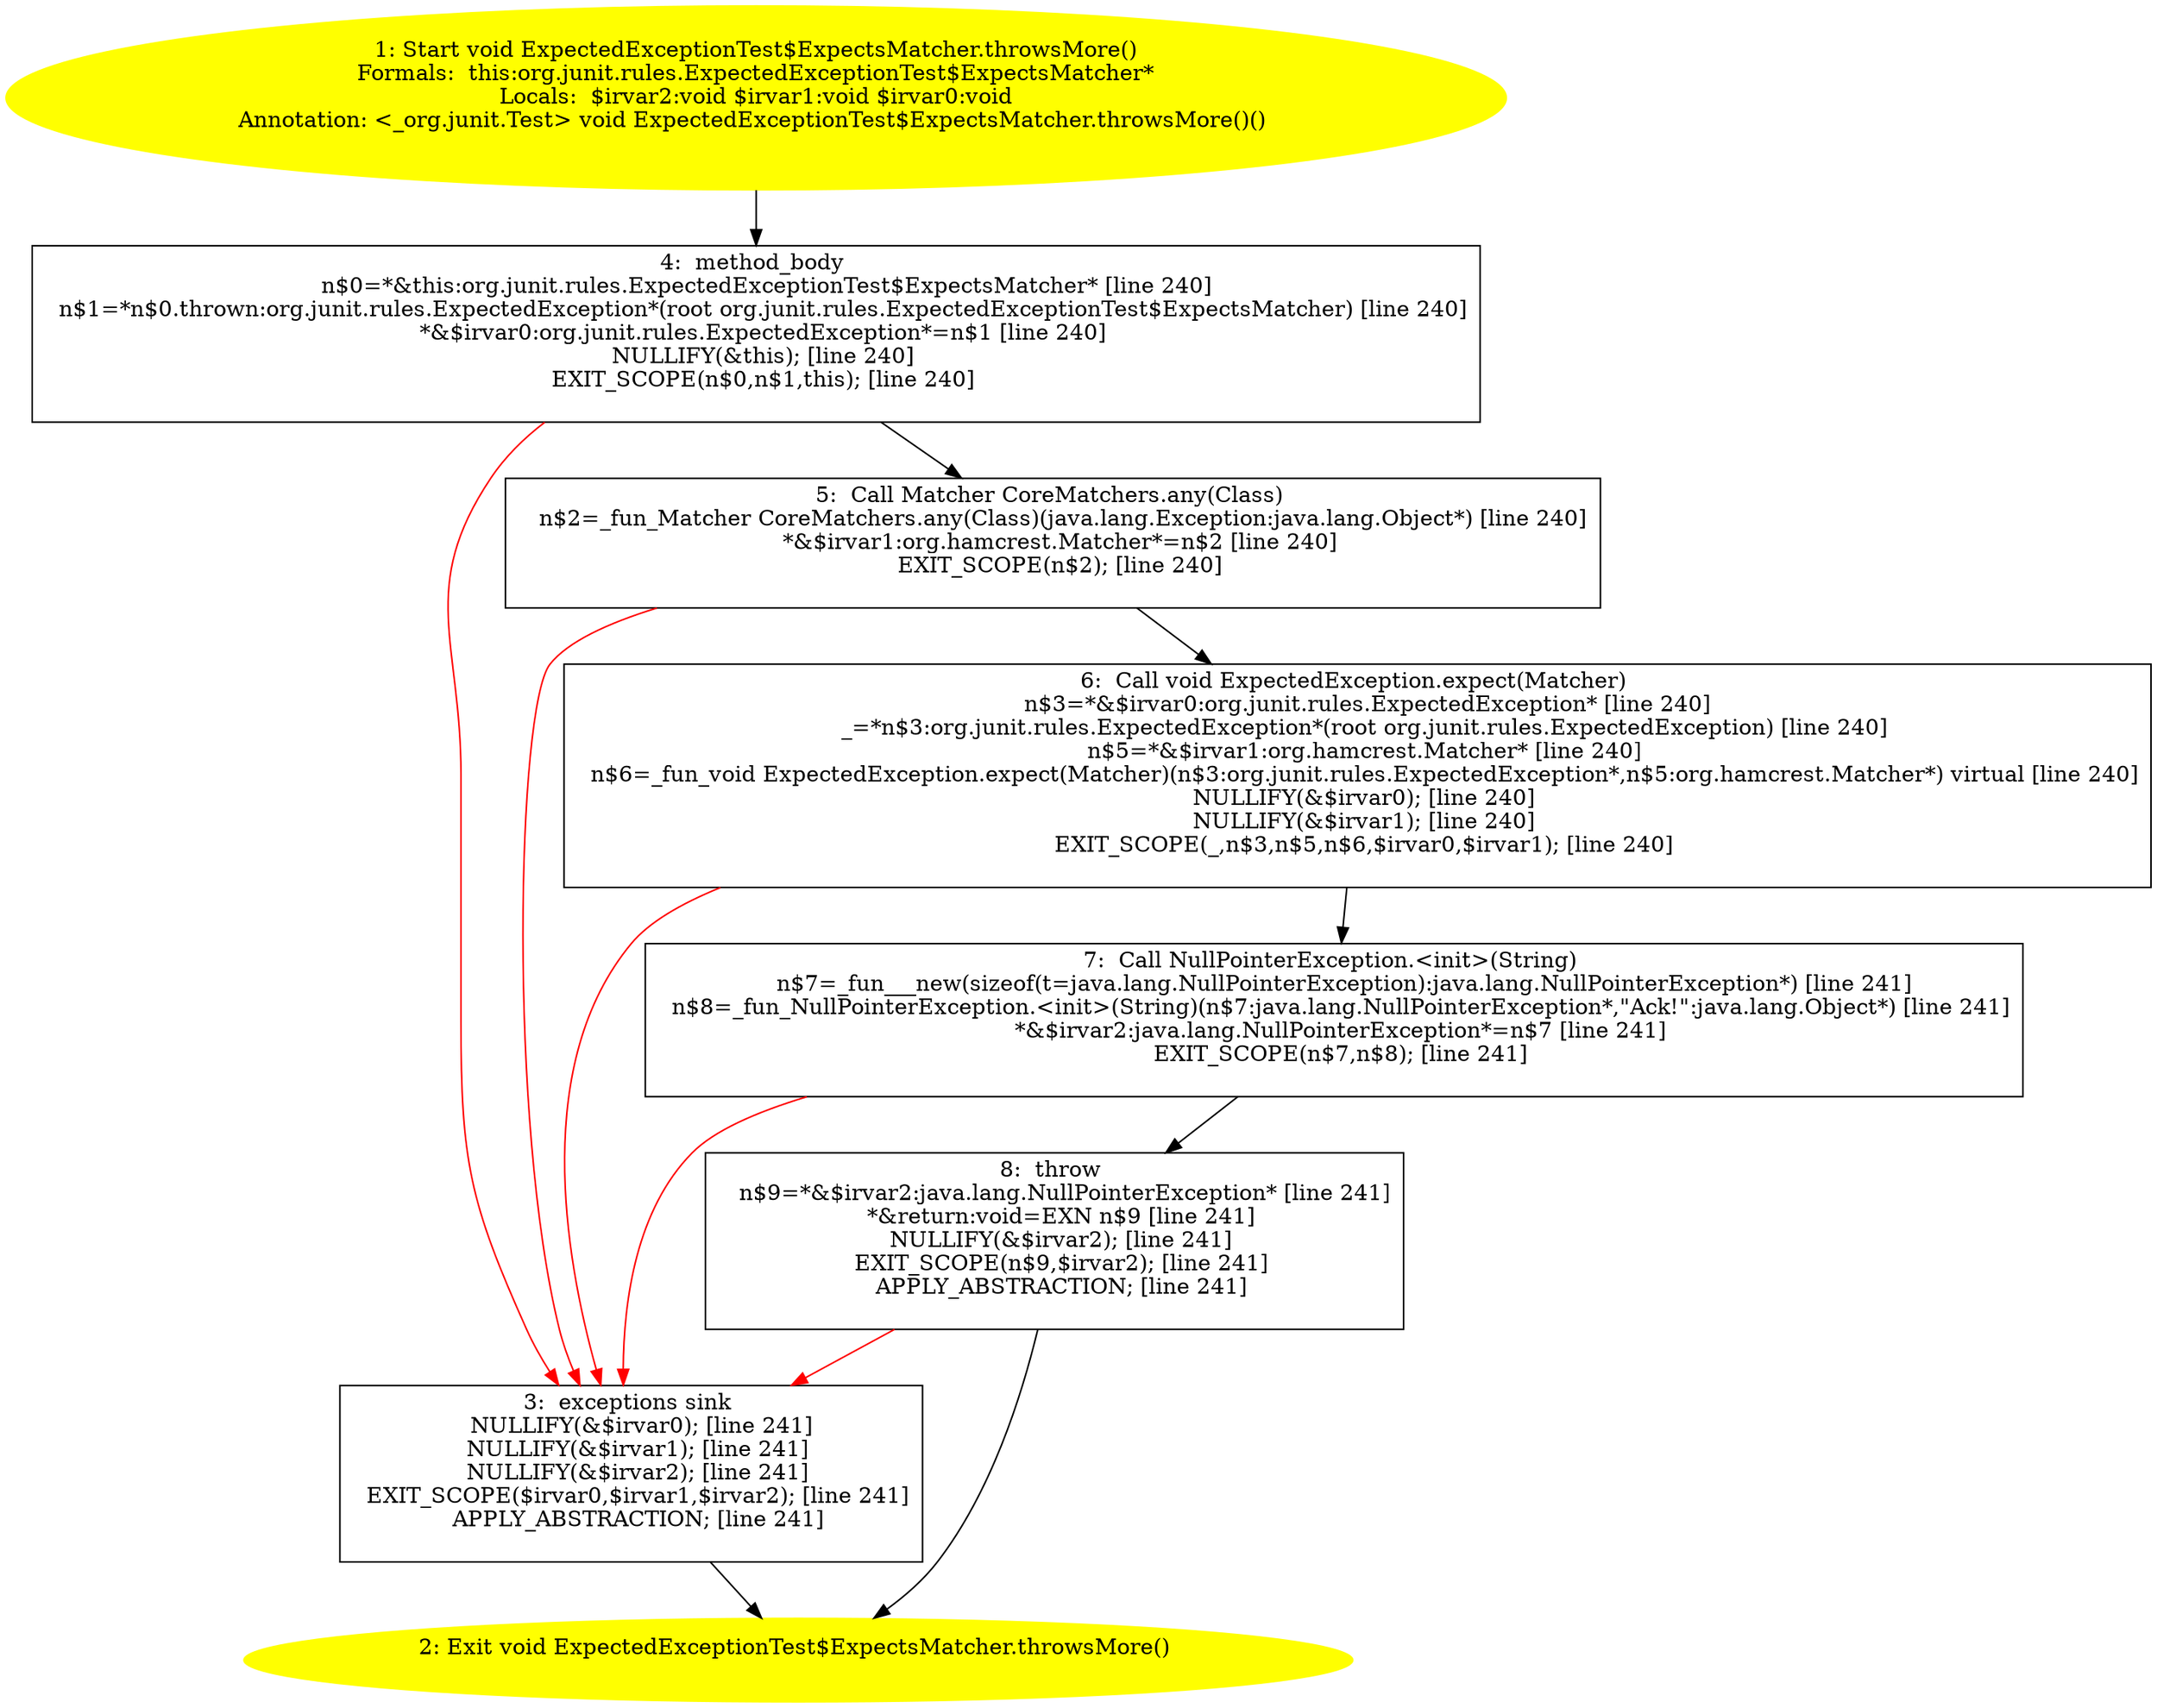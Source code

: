 /* @generated */
digraph cfg {
"org.junit.rules.ExpectedExceptionTest$ExpectsMatcher.throwsMore():void.b532b09ec21a4e6185dca6618ad1f035_1" [label="1: Start void ExpectedExceptionTest$ExpectsMatcher.throwsMore()\nFormals:  this:org.junit.rules.ExpectedExceptionTest$ExpectsMatcher*\nLocals:  $irvar2:void $irvar1:void $irvar0:void\nAnnotation: <_org.junit.Test> void ExpectedExceptionTest$ExpectsMatcher.throwsMore()() \n  " color=yellow style=filled]
	

	 "org.junit.rules.ExpectedExceptionTest$ExpectsMatcher.throwsMore():void.b532b09ec21a4e6185dca6618ad1f035_1" -> "org.junit.rules.ExpectedExceptionTest$ExpectsMatcher.throwsMore():void.b532b09ec21a4e6185dca6618ad1f035_4" ;
"org.junit.rules.ExpectedExceptionTest$ExpectsMatcher.throwsMore():void.b532b09ec21a4e6185dca6618ad1f035_2" [label="2: Exit void ExpectedExceptionTest$ExpectsMatcher.throwsMore() \n  " color=yellow style=filled]
	

"org.junit.rules.ExpectedExceptionTest$ExpectsMatcher.throwsMore():void.b532b09ec21a4e6185dca6618ad1f035_3" [label="3:  exceptions sink \n   NULLIFY(&$irvar0); [line 241]\n  NULLIFY(&$irvar1); [line 241]\n  NULLIFY(&$irvar2); [line 241]\n  EXIT_SCOPE($irvar0,$irvar1,$irvar2); [line 241]\n  APPLY_ABSTRACTION; [line 241]\n " shape="box"]
	

	 "org.junit.rules.ExpectedExceptionTest$ExpectsMatcher.throwsMore():void.b532b09ec21a4e6185dca6618ad1f035_3" -> "org.junit.rules.ExpectedExceptionTest$ExpectsMatcher.throwsMore():void.b532b09ec21a4e6185dca6618ad1f035_2" ;
"org.junit.rules.ExpectedExceptionTest$ExpectsMatcher.throwsMore():void.b532b09ec21a4e6185dca6618ad1f035_4" [label="4:  method_body \n   n$0=*&this:org.junit.rules.ExpectedExceptionTest$ExpectsMatcher* [line 240]\n  n$1=*n$0.thrown:org.junit.rules.ExpectedException*(root org.junit.rules.ExpectedExceptionTest$ExpectsMatcher) [line 240]\n  *&$irvar0:org.junit.rules.ExpectedException*=n$1 [line 240]\n  NULLIFY(&this); [line 240]\n  EXIT_SCOPE(n$0,n$1,this); [line 240]\n " shape="box"]
	

	 "org.junit.rules.ExpectedExceptionTest$ExpectsMatcher.throwsMore():void.b532b09ec21a4e6185dca6618ad1f035_4" -> "org.junit.rules.ExpectedExceptionTest$ExpectsMatcher.throwsMore():void.b532b09ec21a4e6185dca6618ad1f035_5" ;
	 "org.junit.rules.ExpectedExceptionTest$ExpectsMatcher.throwsMore():void.b532b09ec21a4e6185dca6618ad1f035_4" -> "org.junit.rules.ExpectedExceptionTest$ExpectsMatcher.throwsMore():void.b532b09ec21a4e6185dca6618ad1f035_3" [color="red" ];
"org.junit.rules.ExpectedExceptionTest$ExpectsMatcher.throwsMore():void.b532b09ec21a4e6185dca6618ad1f035_5" [label="5:  Call Matcher CoreMatchers.any(Class) \n   n$2=_fun_Matcher CoreMatchers.any(Class)(java.lang.Exception:java.lang.Object*) [line 240]\n  *&$irvar1:org.hamcrest.Matcher*=n$2 [line 240]\n  EXIT_SCOPE(n$2); [line 240]\n " shape="box"]
	

	 "org.junit.rules.ExpectedExceptionTest$ExpectsMatcher.throwsMore():void.b532b09ec21a4e6185dca6618ad1f035_5" -> "org.junit.rules.ExpectedExceptionTest$ExpectsMatcher.throwsMore():void.b532b09ec21a4e6185dca6618ad1f035_6" ;
	 "org.junit.rules.ExpectedExceptionTest$ExpectsMatcher.throwsMore():void.b532b09ec21a4e6185dca6618ad1f035_5" -> "org.junit.rules.ExpectedExceptionTest$ExpectsMatcher.throwsMore():void.b532b09ec21a4e6185dca6618ad1f035_3" [color="red" ];
"org.junit.rules.ExpectedExceptionTest$ExpectsMatcher.throwsMore():void.b532b09ec21a4e6185dca6618ad1f035_6" [label="6:  Call void ExpectedException.expect(Matcher) \n   n$3=*&$irvar0:org.junit.rules.ExpectedException* [line 240]\n  _=*n$3:org.junit.rules.ExpectedException*(root org.junit.rules.ExpectedException) [line 240]\n  n$5=*&$irvar1:org.hamcrest.Matcher* [line 240]\n  n$6=_fun_void ExpectedException.expect(Matcher)(n$3:org.junit.rules.ExpectedException*,n$5:org.hamcrest.Matcher*) virtual [line 240]\n  NULLIFY(&$irvar0); [line 240]\n  NULLIFY(&$irvar1); [line 240]\n  EXIT_SCOPE(_,n$3,n$5,n$6,$irvar0,$irvar1); [line 240]\n " shape="box"]
	

	 "org.junit.rules.ExpectedExceptionTest$ExpectsMatcher.throwsMore():void.b532b09ec21a4e6185dca6618ad1f035_6" -> "org.junit.rules.ExpectedExceptionTest$ExpectsMatcher.throwsMore():void.b532b09ec21a4e6185dca6618ad1f035_7" ;
	 "org.junit.rules.ExpectedExceptionTest$ExpectsMatcher.throwsMore():void.b532b09ec21a4e6185dca6618ad1f035_6" -> "org.junit.rules.ExpectedExceptionTest$ExpectsMatcher.throwsMore():void.b532b09ec21a4e6185dca6618ad1f035_3" [color="red" ];
"org.junit.rules.ExpectedExceptionTest$ExpectsMatcher.throwsMore():void.b532b09ec21a4e6185dca6618ad1f035_7" [label="7:  Call NullPointerException.<init>(String) \n   n$7=_fun___new(sizeof(t=java.lang.NullPointerException):java.lang.NullPointerException*) [line 241]\n  n$8=_fun_NullPointerException.<init>(String)(n$7:java.lang.NullPointerException*,\"Ack!\":java.lang.Object*) [line 241]\n  *&$irvar2:java.lang.NullPointerException*=n$7 [line 241]\n  EXIT_SCOPE(n$7,n$8); [line 241]\n " shape="box"]
	

	 "org.junit.rules.ExpectedExceptionTest$ExpectsMatcher.throwsMore():void.b532b09ec21a4e6185dca6618ad1f035_7" -> "org.junit.rules.ExpectedExceptionTest$ExpectsMatcher.throwsMore():void.b532b09ec21a4e6185dca6618ad1f035_8" ;
	 "org.junit.rules.ExpectedExceptionTest$ExpectsMatcher.throwsMore():void.b532b09ec21a4e6185dca6618ad1f035_7" -> "org.junit.rules.ExpectedExceptionTest$ExpectsMatcher.throwsMore():void.b532b09ec21a4e6185dca6618ad1f035_3" [color="red" ];
"org.junit.rules.ExpectedExceptionTest$ExpectsMatcher.throwsMore():void.b532b09ec21a4e6185dca6618ad1f035_8" [label="8:  throw \n   n$9=*&$irvar2:java.lang.NullPointerException* [line 241]\n  *&return:void=EXN n$9 [line 241]\n  NULLIFY(&$irvar2); [line 241]\n  EXIT_SCOPE(n$9,$irvar2); [line 241]\n  APPLY_ABSTRACTION; [line 241]\n " shape="box"]
	

	 "org.junit.rules.ExpectedExceptionTest$ExpectsMatcher.throwsMore():void.b532b09ec21a4e6185dca6618ad1f035_8" -> "org.junit.rules.ExpectedExceptionTest$ExpectsMatcher.throwsMore():void.b532b09ec21a4e6185dca6618ad1f035_2" ;
	 "org.junit.rules.ExpectedExceptionTest$ExpectsMatcher.throwsMore():void.b532b09ec21a4e6185dca6618ad1f035_8" -> "org.junit.rules.ExpectedExceptionTest$ExpectsMatcher.throwsMore():void.b532b09ec21a4e6185dca6618ad1f035_3" [color="red" ];
}

